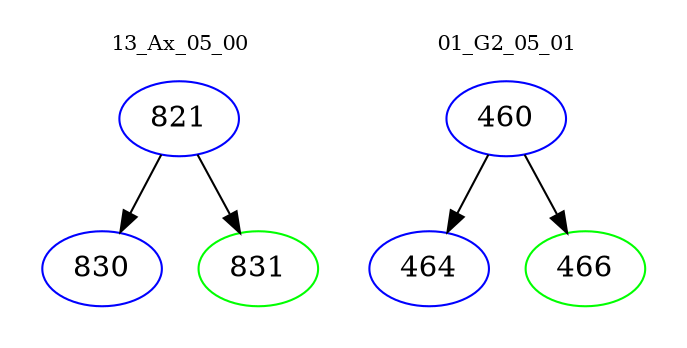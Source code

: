digraph{
subgraph cluster_0 {
color = white
label = "13_Ax_05_00";
fontsize=10;
T0_821 [label="821", color="blue"]
T0_821 -> T0_830 [color="black"]
T0_830 [label="830", color="blue"]
T0_821 -> T0_831 [color="black"]
T0_831 [label="831", color="green"]
}
subgraph cluster_1 {
color = white
label = "01_G2_05_01";
fontsize=10;
T1_460 [label="460", color="blue"]
T1_460 -> T1_464 [color="black"]
T1_464 [label="464", color="blue"]
T1_460 -> T1_466 [color="black"]
T1_466 [label="466", color="green"]
}
}
